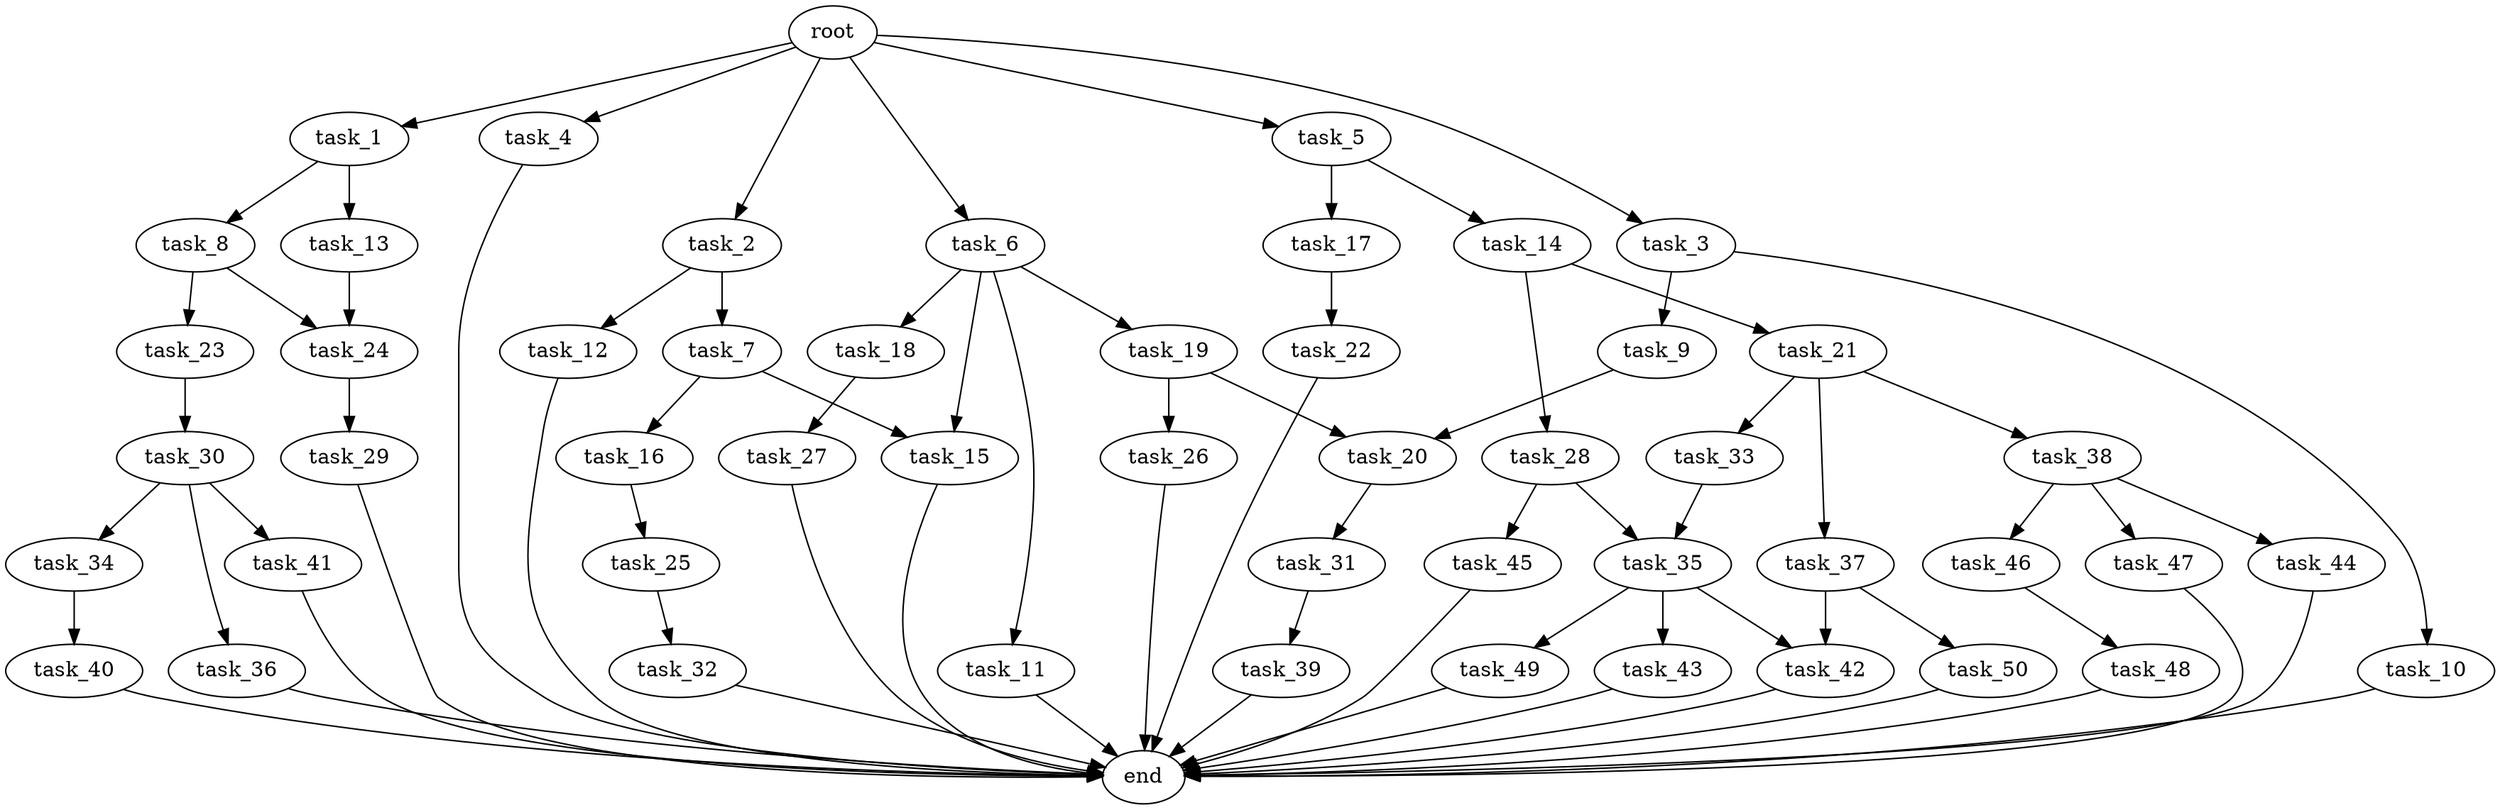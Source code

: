 digraph G {
  task_23 [size="2.736689e+10"];
  task_31 [size="2.178818e+10"];
  task_36 [size="4.618352e+10"];
  task_8 [size="5.230991e+10"];
  task_17 [size="8.798459e+10"];
  task_20 [size="7.665748e+09"];
  task_19 [size="4.769447e+09"];
  task_26 [size="3.022691e+10"];
  task_13 [size="3.899512e+10"];
  task_1 [size="7.010981e+10"];
  task_4 [size="1.623974e+09"];
  task_11 [size="6.818316e+10"];
  task_22 [size="2.329908e+10"];
  task_47 [size="9.344961e+10"];
  task_39 [size="8.814919e+10"];
  task_10 [size="8.437428e+10"];
  task_33 [size="6.721968e+10"];
  task_2 [size="8.658344e+10"];
  task_6 [size="8.485882e+10"];
  task_5 [size="7.505984e+10"];
  task_38 [size="8.932146e+10"];
  task_29 [size="8.462321e+10"];
  task_25 [size="2.996356e+10"];
  task_7 [size="5.193862e+10"];
  task_44 [size="4.770868e+10"];
  task_9 [size="4.211172e+10"];
  task_40 [size="7.066878e+10"];
  task_15 [size="8.861622e+10"];
  task_35 [size="6.385370e+09"];
  task_43 [size="4.221063e+09"];
  task_50 [size="1.523878e+10"];
  task_45 [size="2.365113e+10"];
  task_48 [size="7.524121e+10"];
  task_46 [size="2.189450e+10"];
  task_41 [size="2.765227e+10"];
  task_24 [size="1.324015e+10"];
  task_34 [size="4.539977e+10"];
  task_37 [size="1.338739e+10"];
  task_12 [size="3.936325e+10"];
  task_28 [size="1.098451e+09"];
  task_42 [size="3.639821e+10"];
  task_14 [size="1.901790e+10"];
  root [size="0.000000e+00"];
  task_18 [size="9.792882e+10"];
  task_32 [size="4.074778e+10"];
  task_30 [size="5.409184e+09"];
  task_27 [size="2.014442e+09"];
  task_3 [size="9.532303e+10"];
  end [size="0.000000e+00"];
  task_16 [size="6.817270e+10"];
  task_49 [size="2.131856e+10"];
  task_21 [size="6.879300e+10"];

  task_23 -> task_30 [size="5.409184e+07"];
  task_31 -> task_39 [size="8.814919e+08"];
  task_36 -> end [size="1.000000e-12"];
  task_8 -> task_23 [size="2.736689e+08"];
  task_8 -> task_24 [size="6.620077e+07"];
  task_17 -> task_22 [size="2.329908e+08"];
  task_20 -> task_31 [size="2.178818e+08"];
  task_19 -> task_26 [size="3.022691e+08"];
  task_19 -> task_20 [size="3.832874e+07"];
  task_26 -> end [size="1.000000e-12"];
  task_13 -> task_24 [size="6.620077e+07"];
  task_1 -> task_13 [size="3.899512e+08"];
  task_1 -> task_8 [size="5.230991e+08"];
  task_4 -> end [size="1.000000e-12"];
  task_11 -> end [size="1.000000e-12"];
  task_22 -> end [size="1.000000e-12"];
  task_47 -> end [size="1.000000e-12"];
  task_39 -> end [size="1.000000e-12"];
  task_10 -> end [size="1.000000e-12"];
  task_33 -> task_35 [size="3.192685e+07"];
  task_2 -> task_12 [size="3.936325e+08"];
  task_2 -> task_7 [size="5.193862e+08"];
  task_6 -> task_15 [size="4.430811e+08"];
  task_6 -> task_11 [size="6.818316e+08"];
  task_6 -> task_19 [size="4.769447e+07"];
  task_6 -> task_18 [size="9.792882e+08"];
  task_5 -> task_14 [size="1.901790e+08"];
  task_5 -> task_17 [size="8.798459e+08"];
  task_38 -> task_44 [size="4.770868e+08"];
  task_38 -> task_47 [size="9.344961e+08"];
  task_38 -> task_46 [size="2.189450e+08"];
  task_29 -> end [size="1.000000e-12"];
  task_25 -> task_32 [size="4.074778e+08"];
  task_7 -> task_16 [size="6.817270e+08"];
  task_7 -> task_15 [size="4.430811e+08"];
  task_44 -> end [size="1.000000e-12"];
  task_9 -> task_20 [size="3.832874e+07"];
  task_40 -> end [size="1.000000e-12"];
  task_15 -> end [size="1.000000e-12"];
  task_35 -> task_43 [size="4.221063e+07"];
  task_35 -> task_49 [size="2.131856e+08"];
  task_35 -> task_42 [size="1.819910e+08"];
  task_43 -> end [size="1.000000e-12"];
  task_50 -> end [size="1.000000e-12"];
  task_45 -> end [size="1.000000e-12"];
  task_48 -> end [size="1.000000e-12"];
  task_46 -> task_48 [size="7.524121e+08"];
  task_41 -> end [size="1.000000e-12"];
  task_24 -> task_29 [size="8.462321e+08"];
  task_34 -> task_40 [size="7.066878e+08"];
  task_37 -> task_50 [size="1.523878e+08"];
  task_37 -> task_42 [size="1.819910e+08"];
  task_12 -> end [size="1.000000e-12"];
  task_28 -> task_45 [size="2.365113e+08"];
  task_28 -> task_35 [size="3.192685e+07"];
  task_42 -> end [size="1.000000e-12"];
  task_14 -> task_28 [size="1.098451e+07"];
  task_14 -> task_21 [size="6.879300e+08"];
  root -> task_6 [size="1.000000e-12"];
  root -> task_5 [size="1.000000e-12"];
  root -> task_1 [size="1.000000e-12"];
  root -> task_3 [size="1.000000e-12"];
  root -> task_4 [size="1.000000e-12"];
  root -> task_2 [size="1.000000e-12"];
  task_18 -> task_27 [size="2.014442e+07"];
  task_32 -> end [size="1.000000e-12"];
  task_30 -> task_41 [size="2.765227e+08"];
  task_30 -> task_34 [size="4.539977e+08"];
  task_30 -> task_36 [size="4.618352e+08"];
  task_27 -> end [size="1.000000e-12"];
  task_3 -> task_10 [size="8.437428e+08"];
  task_3 -> task_9 [size="4.211172e+08"];
  task_16 -> task_25 [size="2.996356e+08"];
  task_49 -> end [size="1.000000e-12"];
  task_21 -> task_37 [size="1.338739e+08"];
  task_21 -> task_33 [size="6.721968e+08"];
  task_21 -> task_38 [size="8.932146e+08"];
}
